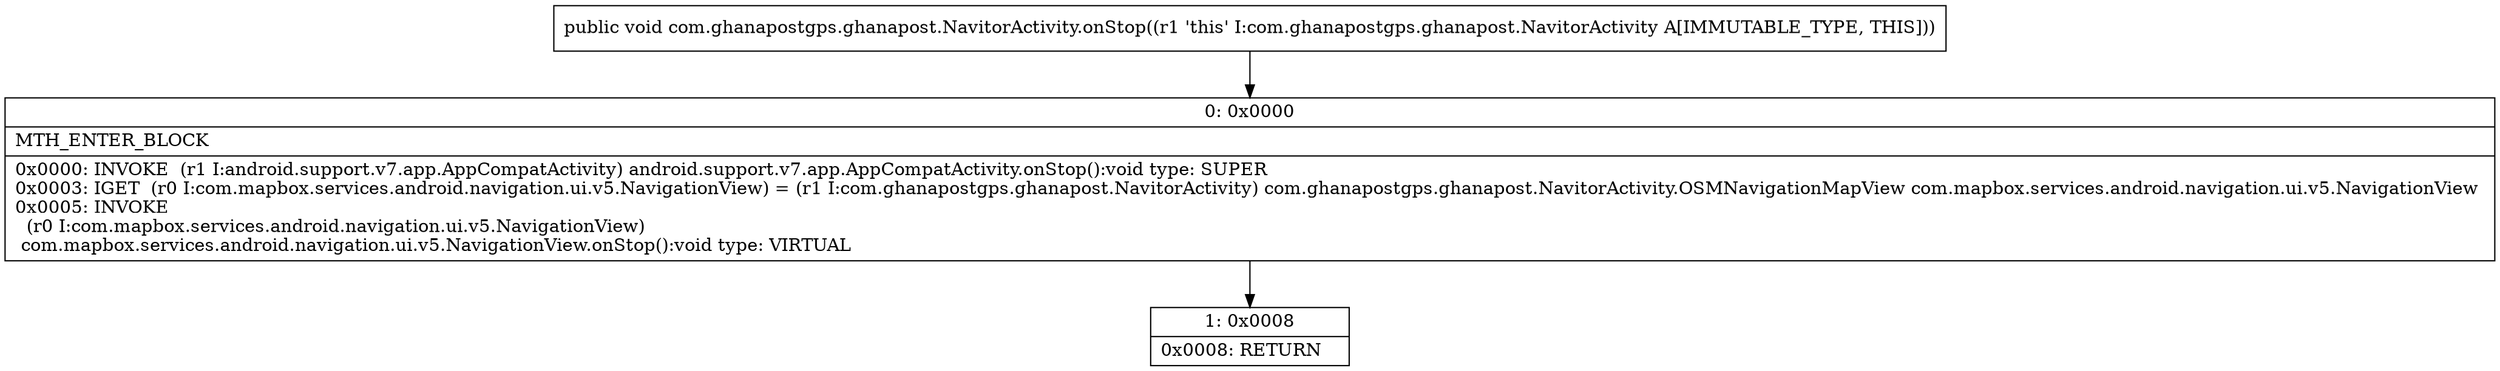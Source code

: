 digraph "CFG forcom.ghanapostgps.ghanapost.NavitorActivity.onStop()V" {
Node_0 [shape=record,label="{0\:\ 0x0000|MTH_ENTER_BLOCK\l|0x0000: INVOKE  (r1 I:android.support.v7.app.AppCompatActivity) android.support.v7.app.AppCompatActivity.onStop():void type: SUPER \l0x0003: IGET  (r0 I:com.mapbox.services.android.navigation.ui.v5.NavigationView) = (r1 I:com.ghanapostgps.ghanapost.NavitorActivity) com.ghanapostgps.ghanapost.NavitorActivity.OSMNavigationMapView com.mapbox.services.android.navigation.ui.v5.NavigationView \l0x0005: INVOKE  \l  (r0 I:com.mapbox.services.android.navigation.ui.v5.NavigationView)\l com.mapbox.services.android.navigation.ui.v5.NavigationView.onStop():void type: VIRTUAL \l}"];
Node_1 [shape=record,label="{1\:\ 0x0008|0x0008: RETURN   \l}"];
MethodNode[shape=record,label="{public void com.ghanapostgps.ghanapost.NavitorActivity.onStop((r1 'this' I:com.ghanapostgps.ghanapost.NavitorActivity A[IMMUTABLE_TYPE, THIS])) }"];
MethodNode -> Node_0;
Node_0 -> Node_1;
}

